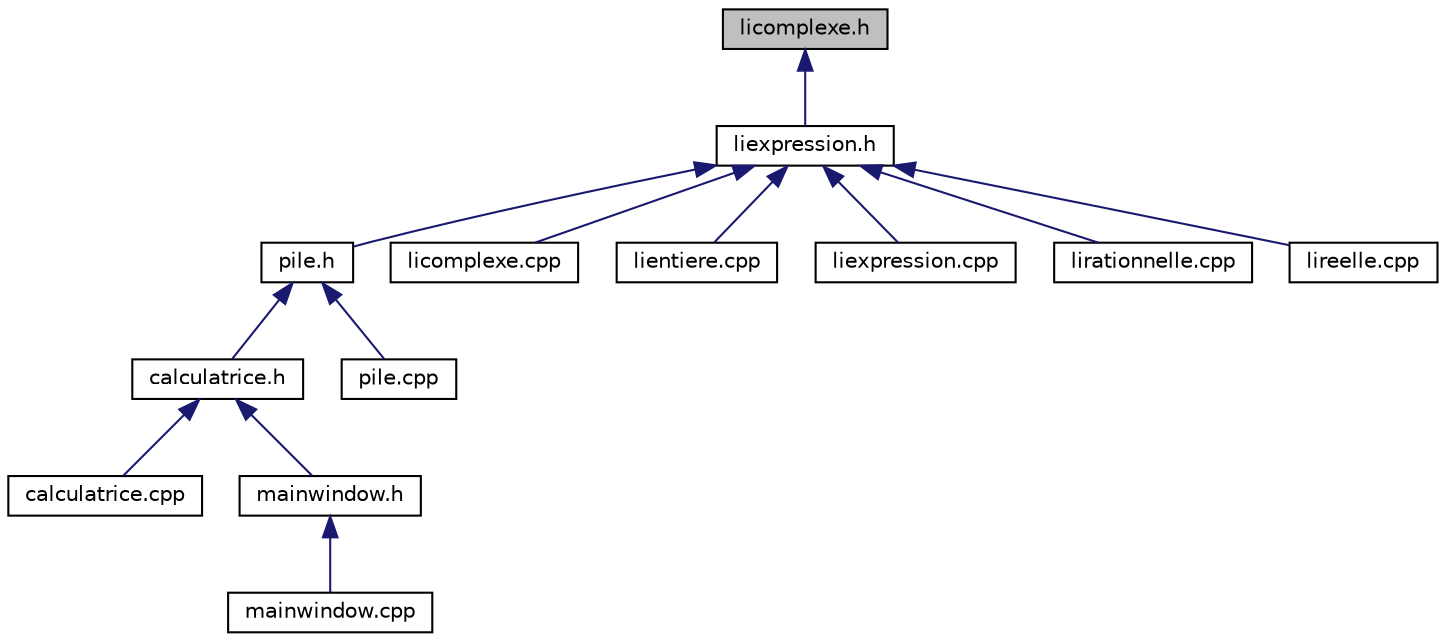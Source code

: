 digraph "licomplexe.h"
{
  edge [fontname="Helvetica",fontsize="10",labelfontname="Helvetica",labelfontsize="10"];
  node [fontname="Helvetica",fontsize="10",shape=record];
  Node1 [label="licomplexe.h",height=0.2,width=0.4,color="black", fillcolor="grey75", style="filled", fontcolor="black"];
  Node1 -> Node2 [dir="back",color="midnightblue",fontsize="10",style="solid",fontname="Helvetica"];
  Node2 [label="liexpression.h",height=0.2,width=0.4,color="black", fillcolor="white", style="filled",URL="$liexpression_8h.html",tooltip="file where the class LiExpression is defined "];
  Node2 -> Node3 [dir="back",color="midnightblue",fontsize="10",style="solid",fontname="Helvetica"];
  Node3 [label="pile.h",height=0.2,width=0.4,color="black", fillcolor="white", style="filled",URL="$pile_8h.html",tooltip="file where the classes Pile and Memento are defined "];
  Node3 -> Node4 [dir="back",color="midnightblue",fontsize="10",style="solid",fontname="Helvetica"];
  Node4 [label="calculatrice.h",height=0.2,width=0.4,color="black", fillcolor="white", style="filled",URL="$calculatrice_8h.html",tooltip="file where the class Calculatrice is defined "];
  Node4 -> Node5 [dir="back",color="midnightblue",fontsize="10",style="solid",fontname="Helvetica"];
  Node5 [label="calculatrice.cpp",height=0.2,width=0.4,color="black", fillcolor="white", style="filled",URL="$calculatrice_8cpp.html",tooltip="file where the methods of the Calculatrice class are defined "];
  Node4 -> Node6 [dir="back",color="midnightblue",fontsize="10",style="solid",fontname="Helvetica"];
  Node6 [label="mainwindow.h",height=0.2,width=0.4,color="black", fillcolor="white", style="filled",URL="$mainwindow_8h.html",tooltip="file where the class MainWindow is defined "];
  Node6 -> Node7 [dir="back",color="midnightblue",fontsize="10",style="solid",fontname="Helvetica"];
  Node7 [label="mainwindow.cpp",height=0.2,width=0.4,color="black", fillcolor="white", style="filled",URL="$mainwindow_8cpp.html",tooltip="file where the methods of the MainWindow class are defined "];
  Node3 -> Node8 [dir="back",color="midnightblue",fontsize="10",style="solid",fontname="Helvetica"];
  Node8 [label="pile.cpp",height=0.2,width=0.4,color="black", fillcolor="white", style="filled",URL="$pile_8cpp.html",tooltip="file where the methods of Pile and Memento are defined "];
  Node2 -> Node9 [dir="back",color="midnightblue",fontsize="10",style="solid",fontname="Helvetica"];
  Node9 [label="licomplexe.cpp",height=0.2,width=0.4,color="black", fillcolor="white", style="filled",URL="$licomplexe_8cpp.html",tooltip="file where the methods of the LiComplexe class are defined "];
  Node2 -> Node10 [dir="back",color="midnightblue",fontsize="10",style="solid",fontname="Helvetica"];
  Node10 [label="lientiere.cpp",height=0.2,width=0.4,color="black", fillcolor="white", style="filled",URL="$lientiere_8cpp.html",tooltip="file where the methods of the LiEntiere class are defined "];
  Node2 -> Node11 [dir="back",color="midnightblue",fontsize="10",style="solid",fontname="Helvetica"];
  Node11 [label="liexpression.cpp",height=0.2,width=0.4,color="black", fillcolor="white", style="filled",URL="$liexpression_8cpp.html",tooltip="file where the methods of the LiExpression class are defined "];
  Node2 -> Node12 [dir="back",color="midnightblue",fontsize="10",style="solid",fontname="Helvetica"];
  Node12 [label="lirationnelle.cpp",height=0.2,width=0.4,color="black", fillcolor="white", style="filled",URL="$lirationnelle_8cpp.html",tooltip="file where the methods of the LiRationnelle class are defined "];
  Node2 -> Node13 [dir="back",color="midnightblue",fontsize="10",style="solid",fontname="Helvetica"];
  Node13 [label="lireelle.cpp",height=0.2,width=0.4,color="black", fillcolor="white", style="filled",URL="$lireelle_8cpp.html",tooltip="file where the methods of the LiReelle class are defined "];
}
